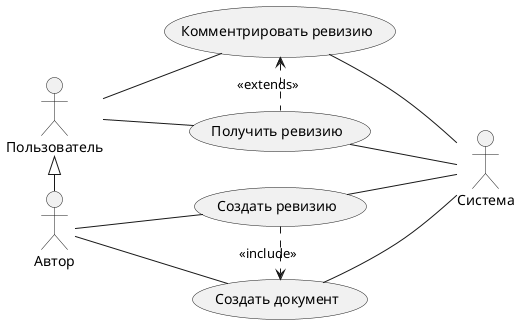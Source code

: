 @startuml
left to right direction

Пользователь  <|- Автор

Пользователь -- (Получить ревизию)
(Получить ревизию) -- Cистема

Пользователь -- (Комментрировать ревизию)
(Комментрировать ревизию) -- Cистема
(Комментрировать ревизию) <. (Получить ревизию) : <<extends>>

Автор -- (Создать ревизию)
(Создать ревизию) -- Cистема

Автор -- (Создать документ)
(Создать документ) -- Cистема
(Создать ревизию) .> (Создать документ) : <<include>>


@enduml